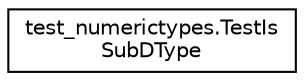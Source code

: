 digraph "Graphical Class Hierarchy"
{
 // LATEX_PDF_SIZE
  edge [fontname="Helvetica",fontsize="10",labelfontname="Helvetica",labelfontsize="10"];
  node [fontname="Helvetica",fontsize="10",shape=record];
  rankdir="LR";
  Node0 [label="test_numerictypes.TestIs\lSubDType",height=0.2,width=0.4,color="black", fillcolor="white", style="filled",URL="$classtest__numerictypes_1_1TestIsSubDType.html",tooltip=" "];
}
